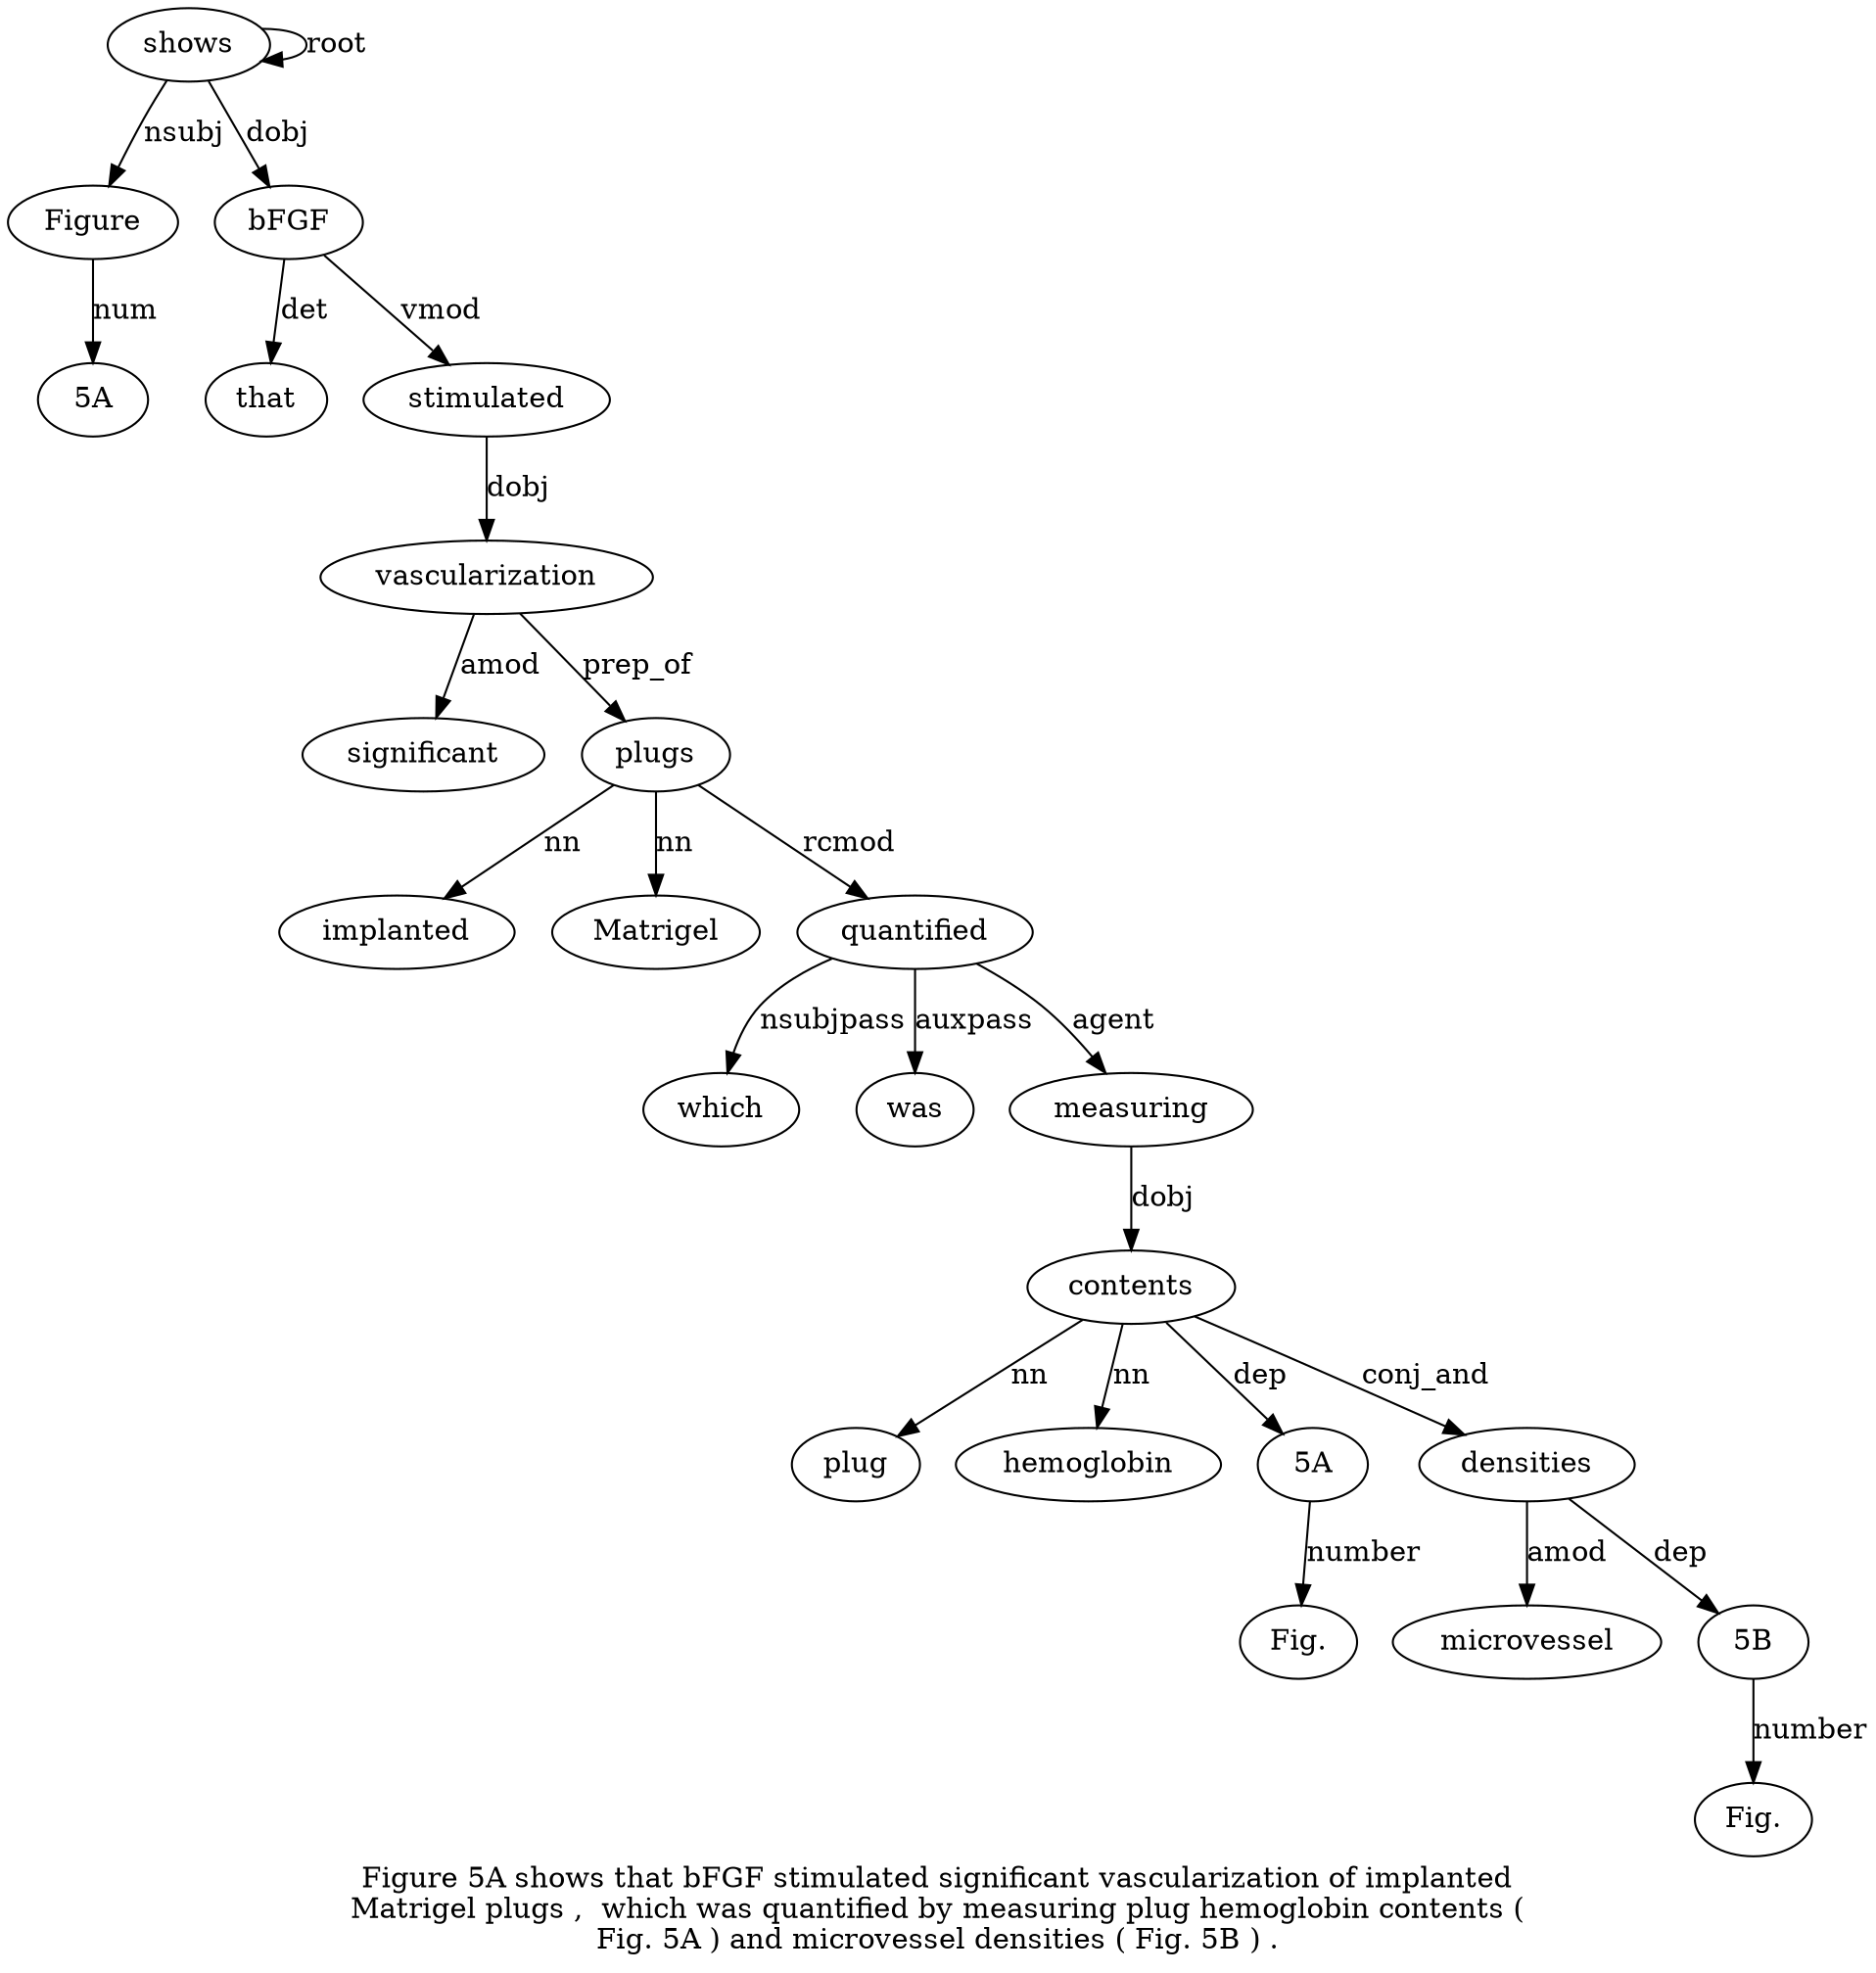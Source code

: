 digraph "Figure 5A shows that bFGF stimulated significant vascularization of implanted Matrigel plugs ,  which was quantified by measuring plug hemoglobin contents ( Fig. 5A ) and microvessel densities ( Fig. 5B ) ." {
label="Figure 5A shows that bFGF stimulated significant vascularization of implanted
Matrigel plugs ,  which was quantified by measuring plug hemoglobin contents (
Fig. 5A ) and microvessel densities ( Fig. 5B ) .";
shows3 [style=filled, fillcolor=white, label=shows];
Figure1 [style=filled, fillcolor=white, label=Figure];
shows3 -> Figure1  [label=nsubj];
"5A2" [style=filled, fillcolor=white, label="5A"];
Figure1 -> "5A2"  [label=num];
shows3 -> shows3  [label=root];
bFGF5 [style=filled, fillcolor=white, label=bFGF];
that4 [style=filled, fillcolor=white, label=that];
bFGF5 -> that4  [label=det];
shows3 -> bFGF5  [label=dobj];
stimulated6 [style=filled, fillcolor=white, label=stimulated];
bFGF5 -> stimulated6  [label=vmod];
vascularization8 [style=filled, fillcolor=white, label=vascularization];
significant7 [style=filled, fillcolor=white, label=significant];
vascularization8 -> significant7  [label=amod];
stimulated6 -> vascularization8  [label=dobj];
plugs12 [style=filled, fillcolor=white, label=plugs];
implanted10 [style=filled, fillcolor=white, label=implanted];
plugs12 -> implanted10  [label=nn];
Matrigel11 [style=filled, fillcolor=white, label=Matrigel];
plugs12 -> Matrigel11  [label=nn];
vascularization8 -> plugs12  [label=prep_of];
quantified16 [style=filled, fillcolor=white, label=quantified];
which14 [style=filled, fillcolor=white, label=which];
quantified16 -> which14  [label=nsubjpass];
was15 [style=filled, fillcolor=white, label=was];
quantified16 -> was15  [label=auxpass];
plugs12 -> quantified16  [label=rcmod];
measuring18 [style=filled, fillcolor=white, label=measuring];
quantified16 -> measuring18  [label=agent];
contents21 [style=filled, fillcolor=white, label=contents];
plug19 [style=filled, fillcolor=white, label=plug];
contents21 -> plug19  [label=nn];
hemoglobin20 [style=filled, fillcolor=white, label=hemoglobin];
contents21 -> hemoglobin20  [label=nn];
measuring18 -> contents21  [label=dobj];
"5A24" [style=filled, fillcolor=white, label="5A"];
"Fig.23" [style=filled, fillcolor=white, label="Fig."];
"5A24" -> "Fig.23"  [label=number];
contents21 -> "5A24"  [label=dep];
densities28 [style=filled, fillcolor=white, label=densities];
microvessel27 [style=filled, fillcolor=white, label=microvessel];
densities28 -> microvessel27  [label=amod];
contents21 -> densities28  [label=conj_and];
"5B31" [style=filled, fillcolor=white, label="5B"];
"Fig.30" [style=filled, fillcolor=white, label="Fig."];
"5B31" -> "Fig.30"  [label=number];
densities28 -> "5B31"  [label=dep];
}
